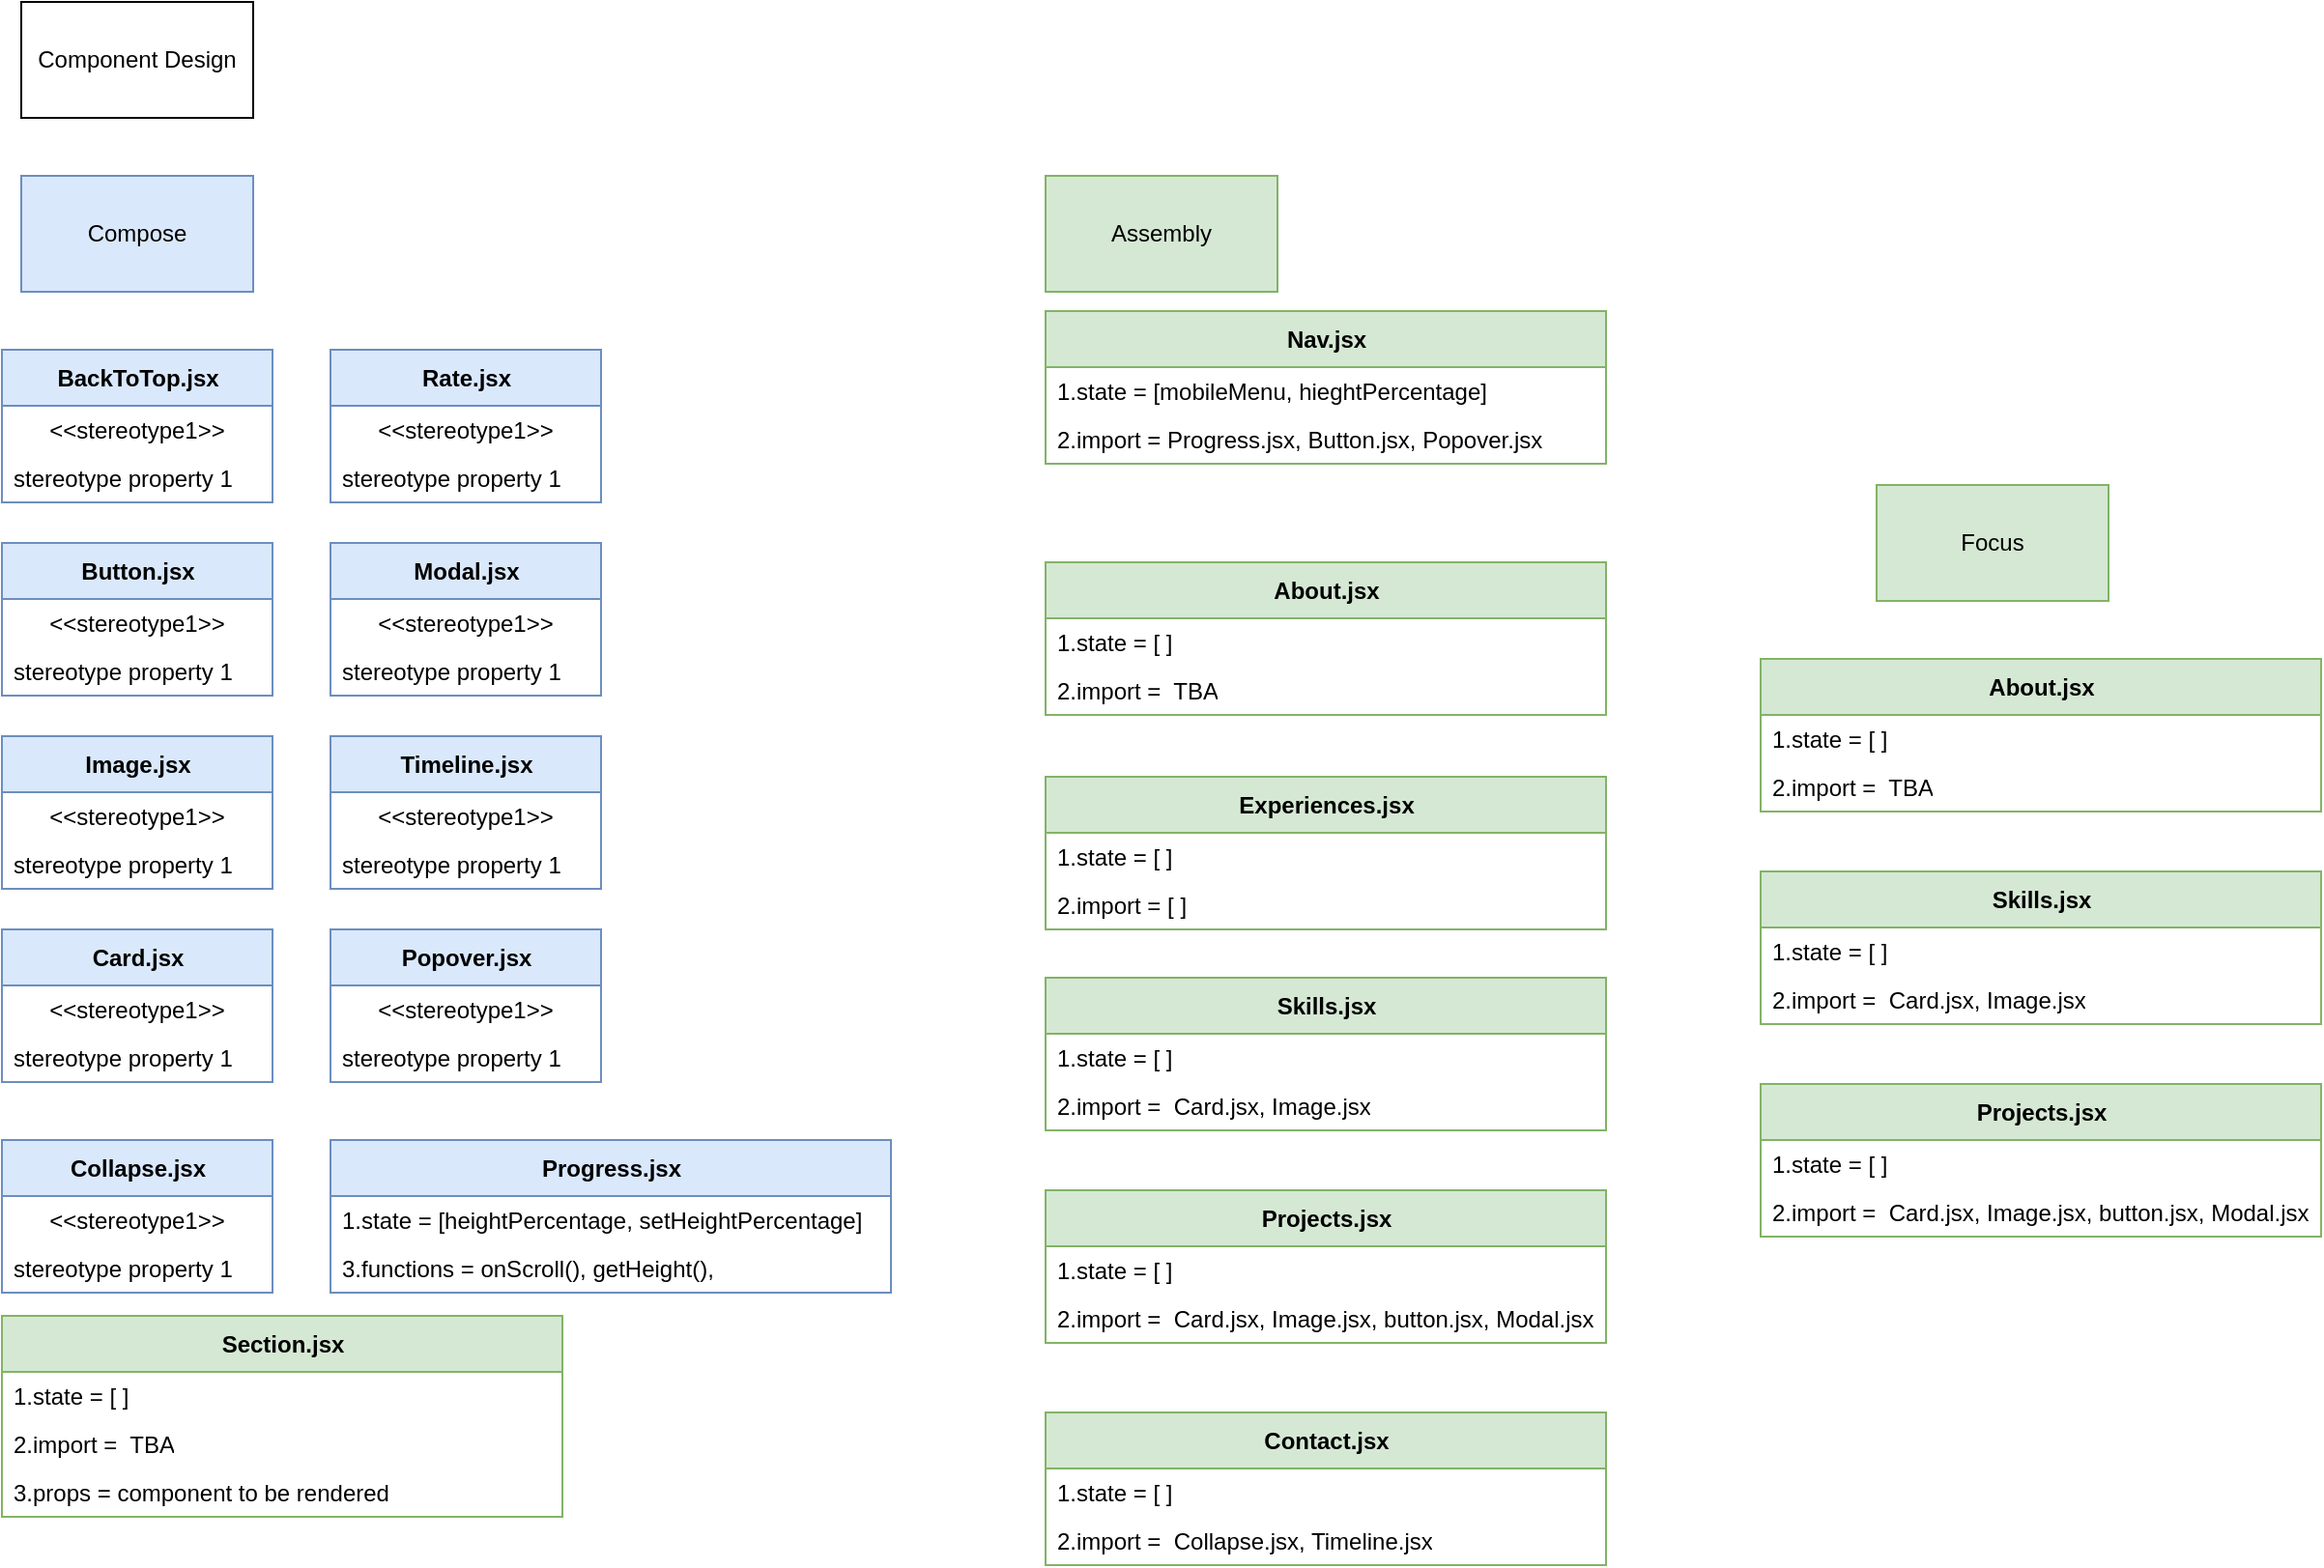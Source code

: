 <mxfile version="19.0.3" type="device"><diagram id="y4vdwd6SdsF2jcxnm0gh" name="Page-1"><mxGraphModel dx="1467" dy="715" grid="1" gridSize="10" guides="1" tooltips="1" connect="1" arrows="1" fold="1" page="1" pageScale="1" pageWidth="2339" pageHeight="3300" math="0" shadow="0"><root><mxCell id="0"/><mxCell id="1" parent="0"/><mxCell id="eV-yar144Pc9FKJqsoMi-1" value="Nav.jsx" style="swimlane;fontStyle=1;align=center;verticalAlign=middle;childLayout=stackLayout;horizontal=1;startSize=29;horizontalStack=0;resizeParent=1;resizeParentMax=0;resizeLast=0;collapsible=0;marginBottom=0;html=1;fillColor=#d5e8d4;strokeColor=#82b366;" vertex="1" parent="1"><mxGeometry x="600" y="200" width="290" height="79" as="geometry"/></mxCell><mxCell id="eV-yar144Pc9FKJqsoMi-2" value="1.state = [mobileMenu, hieghtPercentage]" style="text;html=1;strokeColor=none;fillColor=none;align=left;verticalAlign=middle;spacingLeft=4;spacingRight=4;overflow=hidden;rotatable=0;points=[[0,0.5],[1,0.5]];portConstraint=eastwest;" vertex="1" parent="eV-yar144Pc9FKJqsoMi-1"><mxGeometry y="29" width="290" height="25" as="geometry"/></mxCell><mxCell id="eV-yar144Pc9FKJqsoMi-3" value="2.import = Progress.jsx, Button.jsx, Popover.jsx" style="text;html=1;strokeColor=none;fillColor=none;align=left;verticalAlign=middle;spacingLeft=4;spacingRight=4;overflow=hidden;rotatable=0;points=[[0,0.5],[1,0.5]];portConstraint=eastwest;" vertex="1" parent="eV-yar144Pc9FKJqsoMi-1"><mxGeometry y="54" width="290" height="25" as="geometry"/></mxCell><mxCell id="eV-yar144Pc9FKJqsoMi-4" value="Button.jsx" style="swimlane;fontStyle=1;align=center;verticalAlign=middle;childLayout=stackLayout;horizontal=1;startSize=29;horizontalStack=0;resizeParent=1;resizeParentMax=0;resizeLast=0;collapsible=0;marginBottom=0;html=1;fillColor=#dae8fc;strokeColor=#6c8ebf;" vertex="1" parent="1"><mxGeometry x="60" y="320" width="140" height="79" as="geometry"/></mxCell><mxCell id="eV-yar144Pc9FKJqsoMi-5" value="&amp;lt;&amp;lt;stereotype1&amp;gt;&amp;gt;" style="text;html=1;strokeColor=none;fillColor=none;align=center;verticalAlign=middle;spacingLeft=4;spacingRight=4;overflow=hidden;rotatable=0;points=[[0,0.5],[1,0.5]];portConstraint=eastwest;" vertex="1" parent="eV-yar144Pc9FKJqsoMi-4"><mxGeometry y="29" width="140" height="25" as="geometry"/></mxCell><mxCell id="eV-yar144Pc9FKJqsoMi-6" value="stereotype property 1" style="text;html=1;strokeColor=none;fillColor=none;align=left;verticalAlign=middle;spacingLeft=4;spacingRight=4;overflow=hidden;rotatable=0;points=[[0,0.5],[1,0.5]];portConstraint=eastwest;" vertex="1" parent="eV-yar144Pc9FKJqsoMi-4"><mxGeometry y="54" width="140" height="25" as="geometry"/></mxCell><mxCell id="eV-yar144Pc9FKJqsoMi-7" value="Section.jsx" style="swimlane;fontStyle=1;align=center;verticalAlign=middle;childLayout=stackLayout;horizontal=1;startSize=29;horizontalStack=0;resizeParent=1;resizeParentMax=0;resizeLast=0;collapsible=0;marginBottom=0;html=1;fillColor=#d5e8d4;strokeColor=#82b366;" vertex="1" parent="1"><mxGeometry x="60" y="720" width="290" height="104" as="geometry"/></mxCell><mxCell id="eV-yar144Pc9FKJqsoMi-44" value="1.state = [ ]" style="text;html=1;strokeColor=none;fillColor=none;align=left;verticalAlign=middle;spacingLeft=4;spacingRight=4;overflow=hidden;rotatable=0;points=[[0,0.5],[1,0.5]];portConstraint=eastwest;" vertex="1" parent="eV-yar144Pc9FKJqsoMi-7"><mxGeometry y="29" width="290" height="25" as="geometry"/></mxCell><mxCell id="eV-yar144Pc9FKJqsoMi-45" value="2.import =&amp;nbsp; TBA" style="text;html=1;strokeColor=none;fillColor=none;align=left;verticalAlign=middle;spacingLeft=4;spacingRight=4;overflow=hidden;rotatable=0;points=[[0,0.5],[1,0.5]];portConstraint=eastwest;" vertex="1" parent="eV-yar144Pc9FKJqsoMi-7"><mxGeometry y="54" width="290" height="25" as="geometry"/></mxCell><mxCell id="eV-yar144Pc9FKJqsoMi-47" value="3.props = component to be rendered&amp;nbsp;" style="text;html=1;strokeColor=none;fillColor=none;align=left;verticalAlign=middle;spacingLeft=4;spacingRight=4;overflow=hidden;rotatable=0;points=[[0,0.5],[1,0.5]];portConstraint=eastwest;" vertex="1" parent="eV-yar144Pc9FKJqsoMi-7"><mxGeometry y="79" width="290" height="25" as="geometry"/></mxCell><mxCell id="eV-yar144Pc9FKJqsoMi-10" value="Card.jsx" style="swimlane;fontStyle=1;align=center;verticalAlign=middle;childLayout=stackLayout;horizontal=1;startSize=29;horizontalStack=0;resizeParent=1;resizeParentMax=0;resizeLast=0;collapsible=0;marginBottom=0;html=1;fillColor=#dae8fc;strokeColor=#6c8ebf;" vertex="1" parent="1"><mxGeometry x="60" y="520" width="140" height="79" as="geometry"/></mxCell><mxCell id="eV-yar144Pc9FKJqsoMi-11" value="&amp;lt;&amp;lt;stereotype1&amp;gt;&amp;gt;" style="text;html=1;strokeColor=none;fillColor=none;align=center;verticalAlign=middle;spacingLeft=4;spacingRight=4;overflow=hidden;rotatable=0;points=[[0,0.5],[1,0.5]];portConstraint=eastwest;" vertex="1" parent="eV-yar144Pc9FKJqsoMi-10"><mxGeometry y="29" width="140" height="25" as="geometry"/></mxCell><mxCell id="eV-yar144Pc9FKJqsoMi-12" value="stereotype property 1" style="text;html=1;strokeColor=none;fillColor=none;align=left;verticalAlign=middle;spacingLeft=4;spacingRight=4;overflow=hidden;rotatable=0;points=[[0,0.5],[1,0.5]];portConstraint=eastwest;" vertex="1" parent="eV-yar144Pc9FKJqsoMi-10"><mxGeometry y="54" width="140" height="25" as="geometry"/></mxCell><mxCell id="eV-yar144Pc9FKJqsoMi-13" value="BackToTop.jsx" style="swimlane;fontStyle=1;align=center;verticalAlign=middle;childLayout=stackLayout;horizontal=1;startSize=29;horizontalStack=0;resizeParent=1;resizeParentMax=0;resizeLast=0;collapsible=0;marginBottom=0;html=1;fillColor=#dae8fc;strokeColor=#6c8ebf;" vertex="1" parent="1"><mxGeometry x="60" y="220" width="140" height="79" as="geometry"/></mxCell><mxCell id="eV-yar144Pc9FKJqsoMi-14" value="&amp;lt;&amp;lt;stereotype1&amp;gt;&amp;gt;" style="text;html=1;strokeColor=none;fillColor=none;align=center;verticalAlign=middle;spacingLeft=4;spacingRight=4;overflow=hidden;rotatable=0;points=[[0,0.5],[1,0.5]];portConstraint=eastwest;" vertex="1" parent="eV-yar144Pc9FKJqsoMi-13"><mxGeometry y="29" width="140" height="25" as="geometry"/></mxCell><mxCell id="eV-yar144Pc9FKJqsoMi-15" value="stereotype property 1" style="text;html=1;strokeColor=none;fillColor=none;align=left;verticalAlign=middle;spacingLeft=4;spacingRight=4;overflow=hidden;rotatable=0;points=[[0,0.5],[1,0.5]];portConstraint=eastwest;" vertex="1" parent="eV-yar144Pc9FKJqsoMi-13"><mxGeometry y="54" width="140" height="25" as="geometry"/></mxCell><mxCell id="eV-yar144Pc9FKJqsoMi-16" value="Rate.jsx" style="swimlane;fontStyle=1;align=center;verticalAlign=middle;childLayout=stackLayout;horizontal=1;startSize=29;horizontalStack=0;resizeParent=1;resizeParentMax=0;resizeLast=0;collapsible=0;marginBottom=0;html=1;fillColor=#dae8fc;strokeColor=#6c8ebf;" vertex="1" parent="1"><mxGeometry x="230" y="220" width="140" height="79" as="geometry"/></mxCell><mxCell id="eV-yar144Pc9FKJqsoMi-17" value="&amp;lt;&amp;lt;stereotype1&amp;gt;&amp;gt;" style="text;html=1;strokeColor=none;fillColor=none;align=center;verticalAlign=middle;spacingLeft=4;spacingRight=4;overflow=hidden;rotatable=0;points=[[0,0.5],[1,0.5]];portConstraint=eastwest;" vertex="1" parent="eV-yar144Pc9FKJqsoMi-16"><mxGeometry y="29" width="140" height="25" as="geometry"/></mxCell><mxCell id="eV-yar144Pc9FKJqsoMi-18" value="stereotype property 1" style="text;html=1;strokeColor=none;fillColor=none;align=left;verticalAlign=middle;spacingLeft=4;spacingRight=4;overflow=hidden;rotatable=0;points=[[0,0.5],[1,0.5]];portConstraint=eastwest;" vertex="1" parent="eV-yar144Pc9FKJqsoMi-16"><mxGeometry y="54" width="140" height="25" as="geometry"/></mxCell><mxCell id="eV-yar144Pc9FKJqsoMi-19" value="Modal.jsx" style="swimlane;fontStyle=1;align=center;verticalAlign=middle;childLayout=stackLayout;horizontal=1;startSize=29;horizontalStack=0;resizeParent=1;resizeParentMax=0;resizeLast=0;collapsible=0;marginBottom=0;html=1;fillColor=#dae8fc;strokeColor=#6c8ebf;" vertex="1" parent="1"><mxGeometry x="230" y="320" width="140" height="79" as="geometry"/></mxCell><mxCell id="eV-yar144Pc9FKJqsoMi-20" value="&amp;lt;&amp;lt;stereotype1&amp;gt;&amp;gt;" style="text;html=1;strokeColor=none;fillColor=none;align=center;verticalAlign=middle;spacingLeft=4;spacingRight=4;overflow=hidden;rotatable=0;points=[[0,0.5],[1,0.5]];portConstraint=eastwest;" vertex="1" parent="eV-yar144Pc9FKJqsoMi-19"><mxGeometry y="29" width="140" height="25" as="geometry"/></mxCell><mxCell id="eV-yar144Pc9FKJqsoMi-21" value="stereotype property 1" style="text;html=1;strokeColor=none;fillColor=none;align=left;verticalAlign=middle;spacingLeft=4;spacingRight=4;overflow=hidden;rotatable=0;points=[[0,0.5],[1,0.5]];portConstraint=eastwest;" vertex="1" parent="eV-yar144Pc9FKJqsoMi-19"><mxGeometry y="54" width="140" height="25" as="geometry"/></mxCell><mxCell id="eV-yar144Pc9FKJqsoMi-22" value="Popover.jsx" style="swimlane;fontStyle=1;align=center;verticalAlign=middle;childLayout=stackLayout;horizontal=1;startSize=29;horizontalStack=0;resizeParent=1;resizeParentMax=0;resizeLast=0;collapsible=0;marginBottom=0;html=1;fillColor=#dae8fc;strokeColor=#6c8ebf;" vertex="1" parent="1"><mxGeometry x="230" y="520" width="140" height="79" as="geometry"/></mxCell><mxCell id="eV-yar144Pc9FKJqsoMi-23" value="&amp;lt;&amp;lt;stereotype1&amp;gt;&amp;gt;" style="text;html=1;strokeColor=none;fillColor=none;align=center;verticalAlign=middle;spacingLeft=4;spacingRight=4;overflow=hidden;rotatable=0;points=[[0,0.5],[1,0.5]];portConstraint=eastwest;" vertex="1" parent="eV-yar144Pc9FKJqsoMi-22"><mxGeometry y="29" width="140" height="25" as="geometry"/></mxCell><mxCell id="eV-yar144Pc9FKJqsoMi-24" value="stereotype property 1" style="text;html=1;strokeColor=none;fillColor=none;align=left;verticalAlign=middle;spacingLeft=4;spacingRight=4;overflow=hidden;rotatable=0;points=[[0,0.5],[1,0.5]];portConstraint=eastwest;" vertex="1" parent="eV-yar144Pc9FKJqsoMi-22"><mxGeometry y="54" width="140" height="25" as="geometry"/></mxCell><mxCell id="eV-yar144Pc9FKJqsoMi-25" value="Progress.jsx&lt;br&gt;" style="swimlane;fontStyle=1;align=center;verticalAlign=middle;childLayout=stackLayout;horizontal=1;startSize=29;horizontalStack=0;resizeParent=1;resizeParentMax=0;resizeLast=0;collapsible=0;marginBottom=0;html=1;fillColor=#dae8fc;strokeColor=#6c8ebf;" vertex="1" parent="1"><mxGeometry x="230" y="629" width="290" height="79" as="geometry"/></mxCell><mxCell id="eV-yar144Pc9FKJqsoMi-26" value="1.state = [heightPercentage, setHeightPercentage]" style="text;html=1;strokeColor=none;fillColor=none;align=left;verticalAlign=middle;spacingLeft=4;spacingRight=4;overflow=hidden;rotatable=0;points=[[0,0.5],[1,0.5]];portConstraint=eastwest;" vertex="1" parent="eV-yar144Pc9FKJqsoMi-25"><mxGeometry y="29" width="290" height="25" as="geometry"/></mxCell><mxCell id="eV-yar144Pc9FKJqsoMi-59" value="3.functions = onScroll(), getHeight(),&amp;nbsp;" style="text;html=1;strokeColor=none;fillColor=none;align=left;verticalAlign=middle;spacingLeft=4;spacingRight=4;overflow=hidden;rotatable=0;points=[[0,0.5],[1,0.5]];portConstraint=eastwest;" vertex="1" parent="eV-yar144Pc9FKJqsoMi-25"><mxGeometry y="54" width="290" height="25" as="geometry"/></mxCell><mxCell id="eV-yar144Pc9FKJqsoMi-28" value="Timeline.jsx" style="swimlane;fontStyle=1;align=center;verticalAlign=middle;childLayout=stackLayout;horizontal=1;startSize=29;horizontalStack=0;resizeParent=1;resizeParentMax=0;resizeLast=0;collapsible=0;marginBottom=0;html=1;fillColor=#dae8fc;strokeColor=#6c8ebf;" vertex="1" parent="1"><mxGeometry x="230" y="420" width="140" height="79" as="geometry"/></mxCell><mxCell id="eV-yar144Pc9FKJqsoMi-29" value="&amp;lt;&amp;lt;stereotype1&amp;gt;&amp;gt;" style="text;html=1;strokeColor=none;fillColor=none;align=center;verticalAlign=middle;spacingLeft=4;spacingRight=4;overflow=hidden;rotatable=0;points=[[0,0.5],[1,0.5]];portConstraint=eastwest;" vertex="1" parent="eV-yar144Pc9FKJqsoMi-28"><mxGeometry y="29" width="140" height="25" as="geometry"/></mxCell><mxCell id="eV-yar144Pc9FKJqsoMi-30" value="stereotype property 1" style="text;html=1;strokeColor=none;fillColor=none;align=left;verticalAlign=middle;spacingLeft=4;spacingRight=4;overflow=hidden;rotatable=0;points=[[0,0.5],[1,0.5]];portConstraint=eastwest;" vertex="1" parent="eV-yar144Pc9FKJqsoMi-28"><mxGeometry y="54" width="140" height="25" as="geometry"/></mxCell><mxCell id="eV-yar144Pc9FKJqsoMi-31" value="Image.jsx" style="swimlane;fontStyle=1;align=center;verticalAlign=middle;childLayout=stackLayout;horizontal=1;startSize=29;horizontalStack=0;resizeParent=1;resizeParentMax=0;resizeLast=0;collapsible=0;marginBottom=0;html=1;fillColor=#dae8fc;strokeColor=#6c8ebf;" vertex="1" parent="1"><mxGeometry x="60" y="420" width="140" height="79" as="geometry"/></mxCell><mxCell id="eV-yar144Pc9FKJqsoMi-32" value="&amp;lt;&amp;lt;stereotype1&amp;gt;&amp;gt;" style="text;html=1;strokeColor=none;fillColor=none;align=center;verticalAlign=middle;spacingLeft=4;spacingRight=4;overflow=hidden;rotatable=0;points=[[0,0.5],[1,0.5]];portConstraint=eastwest;" vertex="1" parent="eV-yar144Pc9FKJqsoMi-31"><mxGeometry y="29" width="140" height="25" as="geometry"/></mxCell><mxCell id="eV-yar144Pc9FKJqsoMi-33" value="stereotype property 1" style="text;html=1;strokeColor=none;fillColor=none;align=left;verticalAlign=middle;spacingLeft=4;spacingRight=4;overflow=hidden;rotatable=0;points=[[0,0.5],[1,0.5]];portConstraint=eastwest;" vertex="1" parent="eV-yar144Pc9FKJqsoMi-31"><mxGeometry y="54" width="140" height="25" as="geometry"/></mxCell><mxCell id="eV-yar144Pc9FKJqsoMi-34" value="Collapse.jsx" style="swimlane;fontStyle=1;align=center;verticalAlign=middle;childLayout=stackLayout;horizontal=1;startSize=29;horizontalStack=0;resizeParent=1;resizeParentMax=0;resizeLast=0;collapsible=0;marginBottom=0;html=1;fillColor=#dae8fc;strokeColor=#6c8ebf;" vertex="1" parent="1"><mxGeometry x="60" y="629" width="140" height="79" as="geometry"/></mxCell><mxCell id="eV-yar144Pc9FKJqsoMi-35" value="&amp;lt;&amp;lt;stereotype1&amp;gt;&amp;gt;" style="text;html=1;strokeColor=none;fillColor=none;align=center;verticalAlign=middle;spacingLeft=4;spacingRight=4;overflow=hidden;rotatable=0;points=[[0,0.5],[1,0.5]];portConstraint=eastwest;" vertex="1" parent="eV-yar144Pc9FKJqsoMi-34"><mxGeometry y="29" width="140" height="25" as="geometry"/></mxCell><mxCell id="eV-yar144Pc9FKJqsoMi-36" value="stereotype property 1" style="text;html=1;strokeColor=none;fillColor=none;align=left;verticalAlign=middle;spacingLeft=4;spacingRight=4;overflow=hidden;rotatable=0;points=[[0,0.5],[1,0.5]];portConstraint=eastwest;" vertex="1" parent="eV-yar144Pc9FKJqsoMi-34"><mxGeometry y="54" width="140" height="25" as="geometry"/></mxCell><mxCell id="eV-yar144Pc9FKJqsoMi-37" value="Component Design" style="rounded=0;whiteSpace=wrap;html=1;" vertex="1" parent="1"><mxGeometry x="70" y="40" width="120" height="60" as="geometry"/></mxCell><mxCell id="eV-yar144Pc9FKJqsoMi-38" value="Compose" style="rounded=0;whiteSpace=wrap;html=1;fillColor=#dae8fc;strokeColor=#6c8ebf;" vertex="1" parent="1"><mxGeometry x="70" y="130" width="120" height="60" as="geometry"/></mxCell><mxCell id="eV-yar144Pc9FKJqsoMi-39" value="Assembly" style="rounded=0;whiteSpace=wrap;html=1;fillColor=#d5e8d4;strokeColor=#82b366;" vertex="1" parent="1"><mxGeometry x="600" y="130" width="120" height="60" as="geometry"/></mxCell><mxCell id="eV-yar144Pc9FKJqsoMi-48" value="About.jsx" style="swimlane;fontStyle=1;align=center;verticalAlign=middle;childLayout=stackLayout;horizontal=1;startSize=29;horizontalStack=0;resizeParent=1;resizeParentMax=0;resizeLast=0;collapsible=0;marginBottom=0;html=1;fillColor=#d5e8d4;strokeColor=#82b366;" vertex="1" parent="1"><mxGeometry x="600" y="330" width="290" height="79" as="geometry"/></mxCell><mxCell id="eV-yar144Pc9FKJqsoMi-49" value="1.state = [ ]" style="text;html=1;strokeColor=none;fillColor=none;align=left;verticalAlign=middle;spacingLeft=4;spacingRight=4;overflow=hidden;rotatable=0;points=[[0,0.5],[1,0.5]];portConstraint=eastwest;" vertex="1" parent="eV-yar144Pc9FKJqsoMi-48"><mxGeometry y="29" width="290" height="25" as="geometry"/></mxCell><mxCell id="eV-yar144Pc9FKJqsoMi-50" value="2.import =&amp;nbsp; TBA" style="text;html=1;strokeColor=none;fillColor=none;align=left;verticalAlign=middle;spacingLeft=4;spacingRight=4;overflow=hidden;rotatable=0;points=[[0,0.5],[1,0.5]];portConstraint=eastwest;" vertex="1" parent="eV-yar144Pc9FKJqsoMi-48"><mxGeometry y="54" width="290" height="25" as="geometry"/></mxCell><mxCell id="eV-yar144Pc9FKJqsoMi-53" value="Experiences.jsx" style="swimlane;fontStyle=1;align=center;verticalAlign=middle;childLayout=stackLayout;horizontal=1;startSize=29;horizontalStack=0;resizeParent=1;resizeParentMax=0;resizeLast=0;collapsible=0;marginBottom=0;html=1;fillColor=#d5e8d4;strokeColor=#82b366;" vertex="1" parent="1"><mxGeometry x="600" y="441" width="290" height="79" as="geometry"/></mxCell><mxCell id="eV-yar144Pc9FKJqsoMi-54" value="1.state = [ ]" style="text;html=1;strokeColor=none;fillColor=none;align=left;verticalAlign=middle;spacingLeft=4;spacingRight=4;overflow=hidden;rotatable=0;points=[[0,0.5],[1,0.5]];portConstraint=eastwest;" vertex="1" parent="eV-yar144Pc9FKJqsoMi-53"><mxGeometry y="29" width="290" height="25" as="geometry"/></mxCell><mxCell id="eV-yar144Pc9FKJqsoMi-55" value="2.import = [ ]" style="text;html=1;strokeColor=none;fillColor=none;align=left;verticalAlign=middle;spacingLeft=4;spacingRight=4;overflow=hidden;rotatable=0;points=[[0,0.5],[1,0.5]];portConstraint=eastwest;" vertex="1" parent="eV-yar144Pc9FKJqsoMi-53"><mxGeometry y="54" width="290" height="25" as="geometry"/></mxCell><mxCell id="eV-yar144Pc9FKJqsoMi-56" value="Contact.jsx&lt;br&gt;" style="swimlane;fontStyle=1;align=center;verticalAlign=middle;childLayout=stackLayout;horizontal=1;startSize=29;horizontalStack=0;resizeParent=1;resizeParentMax=0;resizeLast=0;collapsible=0;marginBottom=0;html=1;fillColor=#d5e8d4;strokeColor=#82b366;" vertex="1" parent="1"><mxGeometry x="600" y="770" width="290" height="79" as="geometry"/></mxCell><mxCell id="eV-yar144Pc9FKJqsoMi-57" value="1.state = [ ]" style="text;html=1;strokeColor=none;fillColor=none;align=left;verticalAlign=middle;spacingLeft=4;spacingRight=4;overflow=hidden;rotatable=0;points=[[0,0.5],[1,0.5]];portConstraint=eastwest;" vertex="1" parent="eV-yar144Pc9FKJqsoMi-56"><mxGeometry y="29" width="290" height="25" as="geometry"/></mxCell><mxCell id="eV-yar144Pc9FKJqsoMi-58" value="2.import =&amp;nbsp; Collapse.jsx, Timeline.jsx" style="text;html=1;strokeColor=none;fillColor=none;align=left;verticalAlign=middle;spacingLeft=4;spacingRight=4;overflow=hidden;rotatable=0;points=[[0,0.5],[1,0.5]];portConstraint=eastwest;" vertex="1" parent="eV-yar144Pc9FKJqsoMi-56"><mxGeometry y="54" width="290" height="25" as="geometry"/></mxCell><mxCell id="eV-yar144Pc9FKJqsoMi-60" value="Skills.jsx" style="swimlane;fontStyle=1;align=center;verticalAlign=middle;childLayout=stackLayout;horizontal=1;startSize=29;horizontalStack=0;resizeParent=1;resizeParentMax=0;resizeLast=0;collapsible=0;marginBottom=0;html=1;fillColor=#d5e8d4;strokeColor=#82b366;" vertex="1" parent="1"><mxGeometry x="600" y="545" width="290" height="79" as="geometry"/></mxCell><mxCell id="eV-yar144Pc9FKJqsoMi-61" value="1.state = [ ]" style="text;html=1;strokeColor=none;fillColor=none;align=left;verticalAlign=middle;spacingLeft=4;spacingRight=4;overflow=hidden;rotatable=0;points=[[0,0.5],[1,0.5]];portConstraint=eastwest;" vertex="1" parent="eV-yar144Pc9FKJqsoMi-60"><mxGeometry y="29" width="290" height="25" as="geometry"/></mxCell><mxCell id="eV-yar144Pc9FKJqsoMi-62" value="2.import =&amp;nbsp; Card.jsx, Image.jsx" style="text;html=1;strokeColor=none;fillColor=none;align=left;verticalAlign=middle;spacingLeft=4;spacingRight=4;overflow=hidden;rotatable=0;points=[[0,0.5],[1,0.5]];portConstraint=eastwest;" vertex="1" parent="eV-yar144Pc9FKJqsoMi-60"><mxGeometry y="54" width="290" height="25" as="geometry"/></mxCell><mxCell id="eV-yar144Pc9FKJqsoMi-63" value="Projects.jsx" style="swimlane;fontStyle=1;align=center;verticalAlign=middle;childLayout=stackLayout;horizontal=1;startSize=29;horizontalStack=0;resizeParent=1;resizeParentMax=0;resizeLast=0;collapsible=0;marginBottom=0;html=1;fillColor=#d5e8d4;strokeColor=#82b366;" vertex="1" parent="1"><mxGeometry x="600" y="655" width="290" height="79" as="geometry"/></mxCell><mxCell id="eV-yar144Pc9FKJqsoMi-64" value="1.state = [ ]" style="text;html=1;strokeColor=none;fillColor=none;align=left;verticalAlign=middle;spacingLeft=4;spacingRight=4;overflow=hidden;rotatable=0;points=[[0,0.5],[1,0.5]];portConstraint=eastwest;" vertex="1" parent="eV-yar144Pc9FKJqsoMi-63"><mxGeometry y="29" width="290" height="25" as="geometry"/></mxCell><mxCell id="eV-yar144Pc9FKJqsoMi-65" value="2.import =&amp;nbsp; Card.jsx, Image.jsx, button.jsx, Modal.jsx" style="text;html=1;strokeColor=none;fillColor=none;align=left;verticalAlign=middle;spacingLeft=4;spacingRight=4;overflow=hidden;rotatable=0;points=[[0,0.5],[1,0.5]];portConstraint=eastwest;" vertex="1" parent="eV-yar144Pc9FKJqsoMi-63"><mxGeometry y="54" width="290" height="25" as="geometry"/></mxCell><mxCell id="eV-yar144Pc9FKJqsoMi-72" value="About.jsx" style="swimlane;fontStyle=1;align=center;verticalAlign=middle;childLayout=stackLayout;horizontal=1;startSize=29;horizontalStack=0;resizeParent=1;resizeParentMax=0;resizeLast=0;collapsible=0;marginBottom=0;html=1;fillColor=#d5e8d4;strokeColor=#82b366;" vertex="1" parent="1"><mxGeometry x="970" y="380" width="290" height="79" as="geometry"/></mxCell><mxCell id="eV-yar144Pc9FKJqsoMi-73" value="1.state = [ ]" style="text;html=1;strokeColor=none;fillColor=none;align=left;verticalAlign=middle;spacingLeft=4;spacingRight=4;overflow=hidden;rotatable=0;points=[[0,0.5],[1,0.5]];portConstraint=eastwest;" vertex="1" parent="eV-yar144Pc9FKJqsoMi-72"><mxGeometry y="29" width="290" height="25" as="geometry"/></mxCell><mxCell id="eV-yar144Pc9FKJqsoMi-74" value="2.import =&amp;nbsp; TBA" style="text;html=1;strokeColor=none;fillColor=none;align=left;verticalAlign=middle;spacingLeft=4;spacingRight=4;overflow=hidden;rotatable=0;points=[[0,0.5],[1,0.5]];portConstraint=eastwest;" vertex="1" parent="eV-yar144Pc9FKJqsoMi-72"><mxGeometry y="54" width="290" height="25" as="geometry"/></mxCell><mxCell id="eV-yar144Pc9FKJqsoMi-75" value="Skills.jsx" style="swimlane;fontStyle=1;align=center;verticalAlign=middle;childLayout=stackLayout;horizontal=1;startSize=29;horizontalStack=0;resizeParent=1;resizeParentMax=0;resizeLast=0;collapsible=0;marginBottom=0;html=1;fillColor=#d5e8d4;strokeColor=#82b366;" vertex="1" parent="1"><mxGeometry x="970" y="490" width="290" height="79" as="geometry"/></mxCell><mxCell id="eV-yar144Pc9FKJqsoMi-76" value="1.state = [ ]" style="text;html=1;strokeColor=none;fillColor=none;align=left;verticalAlign=middle;spacingLeft=4;spacingRight=4;overflow=hidden;rotatable=0;points=[[0,0.5],[1,0.5]];portConstraint=eastwest;" vertex="1" parent="eV-yar144Pc9FKJqsoMi-75"><mxGeometry y="29" width="290" height="25" as="geometry"/></mxCell><mxCell id="eV-yar144Pc9FKJqsoMi-77" value="2.import =&amp;nbsp; Card.jsx, Image.jsx" style="text;html=1;strokeColor=none;fillColor=none;align=left;verticalAlign=middle;spacingLeft=4;spacingRight=4;overflow=hidden;rotatable=0;points=[[0,0.5],[1,0.5]];portConstraint=eastwest;" vertex="1" parent="eV-yar144Pc9FKJqsoMi-75"><mxGeometry y="54" width="290" height="25" as="geometry"/></mxCell><mxCell id="eV-yar144Pc9FKJqsoMi-78" value="Projects.jsx" style="swimlane;fontStyle=1;align=center;verticalAlign=middle;childLayout=stackLayout;horizontal=1;startSize=29;horizontalStack=0;resizeParent=1;resizeParentMax=0;resizeLast=0;collapsible=0;marginBottom=0;html=1;fillColor=#d5e8d4;strokeColor=#82b366;" vertex="1" parent="1"><mxGeometry x="970" y="600" width="290" height="79" as="geometry"/></mxCell><mxCell id="eV-yar144Pc9FKJqsoMi-79" value="1.state = [ ]" style="text;html=1;strokeColor=none;fillColor=none;align=left;verticalAlign=middle;spacingLeft=4;spacingRight=4;overflow=hidden;rotatable=0;points=[[0,0.5],[1,0.5]];portConstraint=eastwest;" vertex="1" parent="eV-yar144Pc9FKJqsoMi-78"><mxGeometry y="29" width="290" height="25" as="geometry"/></mxCell><mxCell id="eV-yar144Pc9FKJqsoMi-80" value="2.import =&amp;nbsp; Card.jsx, Image.jsx, button.jsx, Modal.jsx" style="text;html=1;strokeColor=none;fillColor=none;align=left;verticalAlign=middle;spacingLeft=4;spacingRight=4;overflow=hidden;rotatable=0;points=[[0,0.5],[1,0.5]];portConstraint=eastwest;" vertex="1" parent="eV-yar144Pc9FKJqsoMi-78"><mxGeometry y="54" width="290" height="25" as="geometry"/></mxCell><mxCell id="eV-yar144Pc9FKJqsoMi-81" value="Focus" style="rounded=0;whiteSpace=wrap;html=1;fillColor=#d5e8d4;strokeColor=#82b366;" vertex="1" parent="1"><mxGeometry x="1030" y="290" width="120" height="60" as="geometry"/></mxCell></root></mxGraphModel></diagram></mxfile>